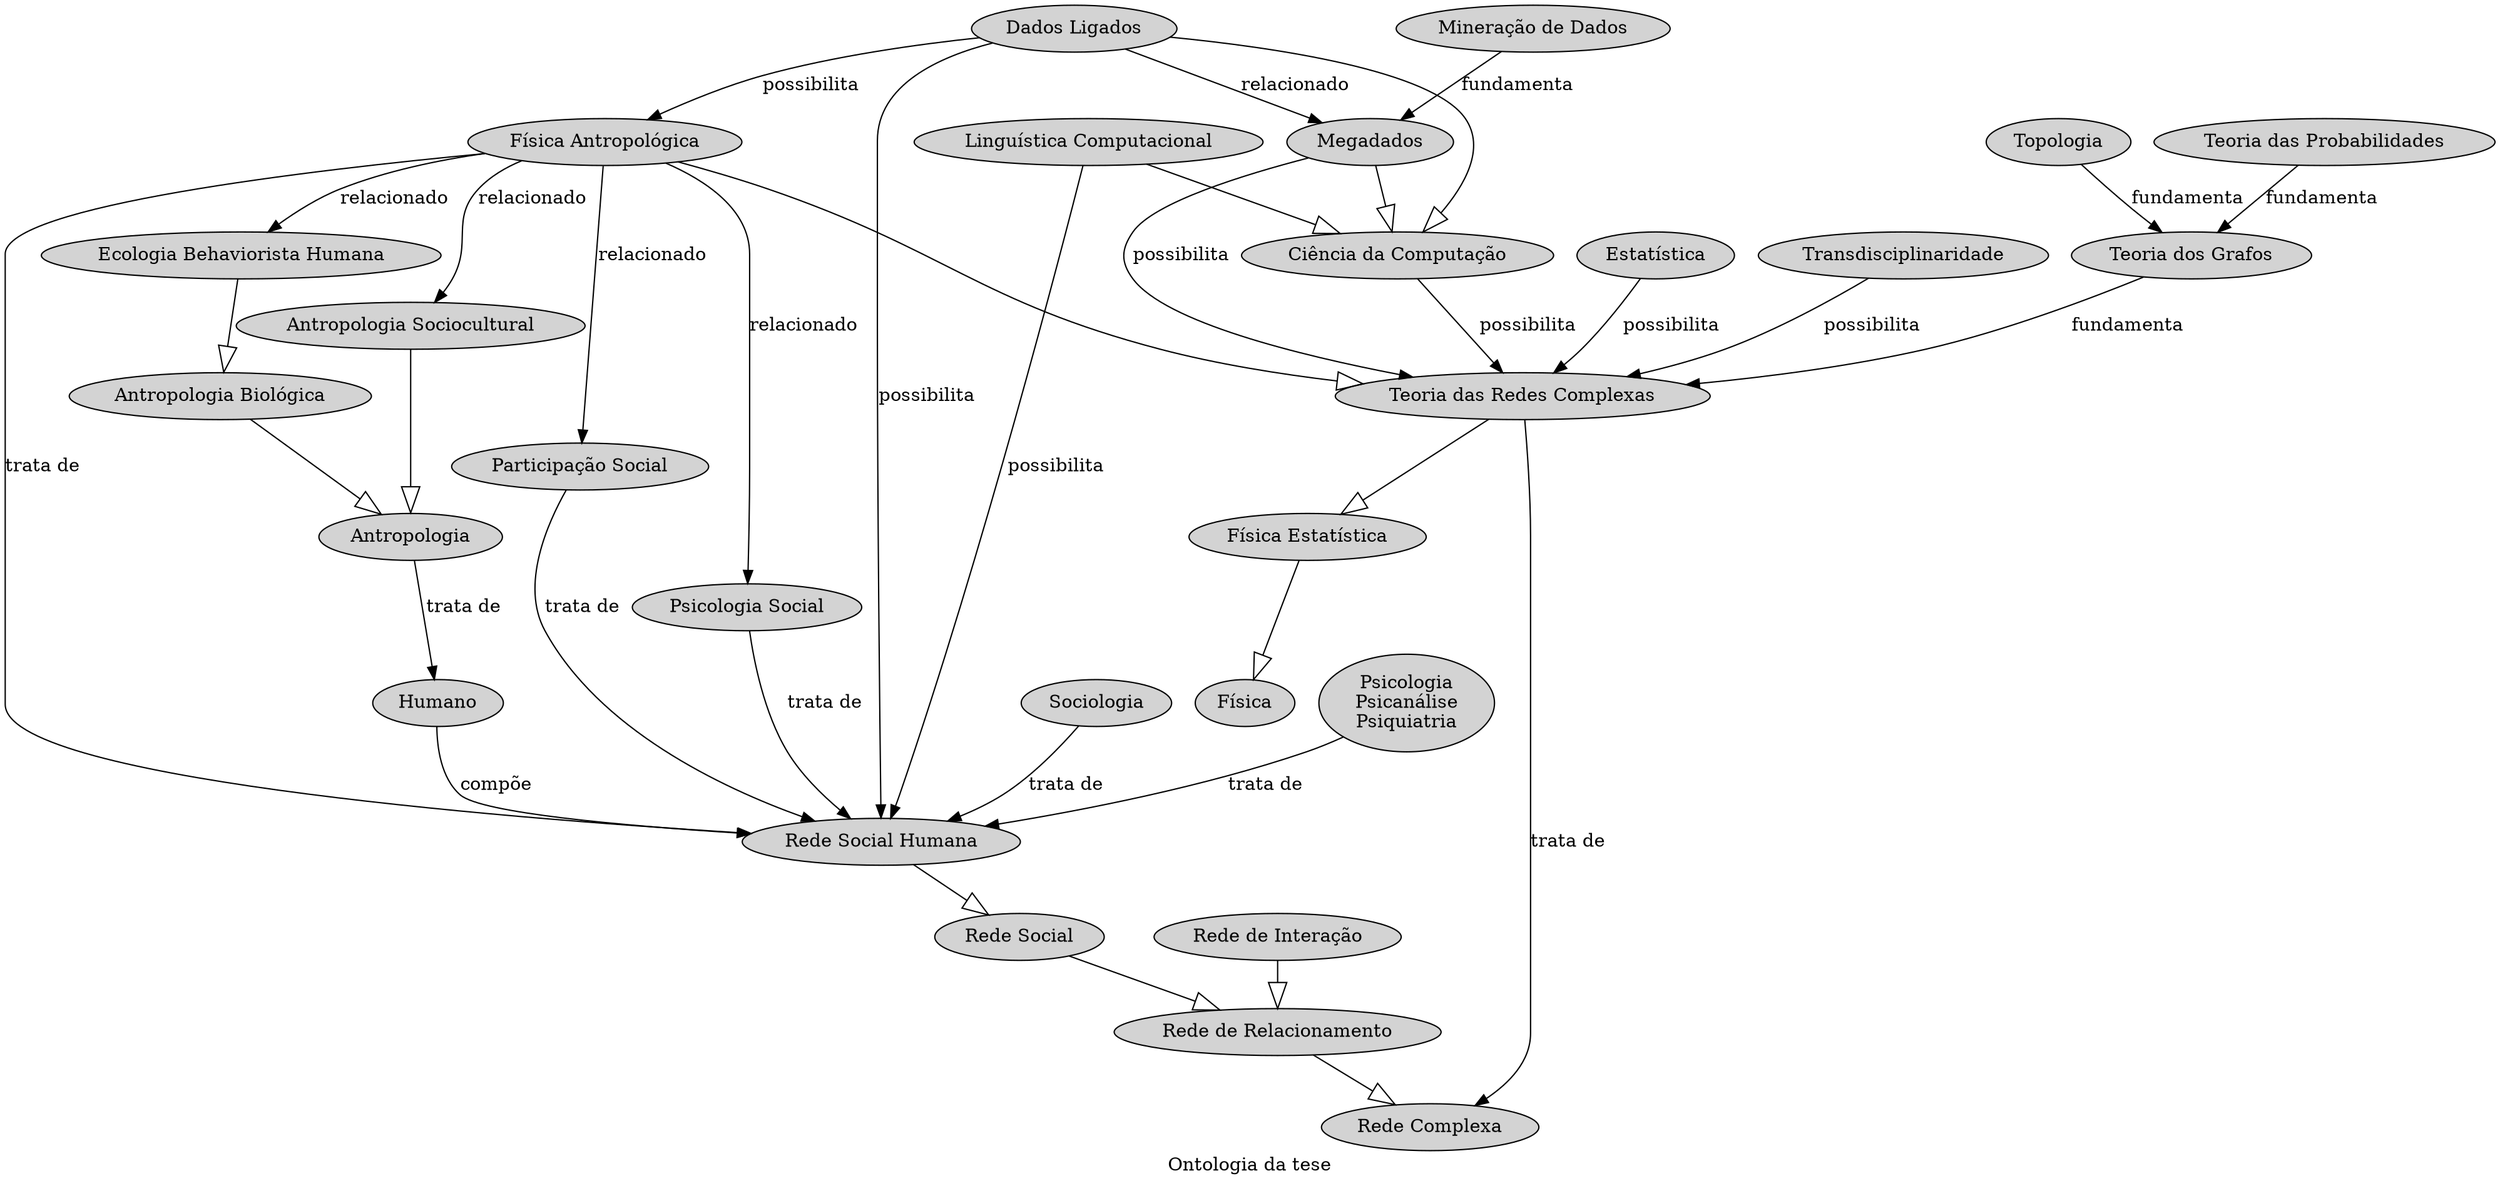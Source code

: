 digraph  {
	graph [label="Ontologia da tese"];
	Física	 [style=filled];
	"Física Estatística"	 [style=filled];
	"Física Estatística" -> Física	 [arrowhead=empty,
		arrowsize=2];
	"Teoria das Redes Complexas"	 [style=filled];
	"Teoria das Redes Complexas" -> "Física Estatística"	 [arrowhead=empty,
		arrowsize=2];
	"Rede Complexa"	 [style=filled];
	"Teoria das Redes Complexas" -> "Rede Complexa"	 [label="trata de"];
	"Teoria dos Grafos"	 [style=filled];
	"Teoria dos Grafos" -> "Teoria das Redes Complexas"	 [label=fundamenta];
	"Teoria das Probabilidades"	 [style=filled];
	"Teoria das Probabilidades" -> "Teoria dos Grafos"	 [label=fundamenta];
	Topologia	 [style=filled];
	Topologia -> "Teoria dos Grafos"	 [label=fundamenta];
	Megadados	 [style=filled];
	Megadados -> "Teoria das Redes Complexas"	 [label=possibilita];
	"Ciência da Computação"	 [style=filled];
	Megadados -> "Ciência da Computação"	 [arrowhead=empty,
		arrowsize=2];
	Estatística	 [style=filled];
	Estatística -> "Teoria das Redes Complexas"	 [label=possibilita];
	"Ciência da Computação" -> "Teoria das Redes Complexas"	 [label=possibilita];
	"Mineração de Dados"	 [style=filled];
	"Mineração de Dados" -> Megadados	 [label=fundamenta];
	Transdisciplinaridade	 [style=filled];
	Transdisciplinaridade -> "Teoria das Redes Complexas"	 [label=possibilita];
	"Rede de Relacionamento"	 [style=filled];
	"Rede de Relacionamento" -> "Rede Complexa"	 [arrowhead=empty,
		arrowsize=2];
	"Rede de Interação"	 [style=filled];
	"Rede de Interação" -> "Rede de Relacionamento"	 [arrowhead=empty,
		arrowsize=2];
	"Rede Social"	 [style=filled];
	"Rede Social" -> "Rede de Relacionamento"	 [arrowhead=empty,
		arrowsize=2];
	"Rede Social Humana"	 [style=filled];
	"Rede Social Humana" -> "Rede Social"	 [arrowhead=empty,
		arrowsize=2];
	Antropologia	 [style=filled];
	Humano	 [style=filled];
	Antropologia -> Humano	 [label="trata de"];
	"Antropologia Biológica"	 [style=filled];
	"Antropologia Biológica" -> Antropologia	 [arrowhead=empty,
		arrowsize=2];
	"Ecologia Behaviorista Humana"	 [style=filled];
	"Ecologia Behaviorista Humana" -> "Antropologia Biológica"	 [arrowhead=empty,
		arrowsize=2];
	"Antropologia Sociocultural"	 [style=filled];
	"Antropologia Sociocultural" -> Antropologia	 [arrowhead=empty,
		arrowsize=2];
	Humano -> "Rede Social Humana"	 [label=compõe];
	"Física Antropológica"	 [style=filled];
	"Física Antropológica" -> "Teoria das Redes Complexas"	 [arrowhead=empty,
		arrowsize=2];
	"Física Antropológica" -> "Rede Social Humana"	 [label="trata de"];
	"Física Antropológica" -> "Ecologia Behaviorista Humana"	 [label=relacionado];
	"Física Antropológica" -> "Antropologia Sociocultural"	 [label=relacionado];
	"Participação Social"	 [style=filled];
	"Física Antropológica" -> "Participação Social"	 [label=relacionado];
	"Psicologia Social"	 [style=filled];
	"Física Antropológica" -> "Psicologia Social"	 [label=relacionado];
	Sociologia	 [style=filled];
	Sociologia -> "Rede Social Humana"	 [label="trata de"];
	"Participação Social" -> "Rede Social Humana"	 [label="trata de"];
	"Psicologia Social" -> "Rede Social Humana"	 [label="trata de"];
	"Psicologia
Psicanálise
Psiquiatria"	 [style=filled];
	"Psicologia
Psicanálise
Psiquiatria" -> "Rede Social Humana"	 [label="trata de"];
	"Dados Ligados"	 [style=filled];
	"Dados Ligados" -> Megadados	 [label=relacionado];
	"Dados Ligados" -> "Ciência da Computação"	 [arrowhead=empty,
		arrowsize=2];
	"Dados Ligados" -> "Rede Social Humana"	 [label=possibilita];
	"Dados Ligados" -> "Física Antropológica"	 [label=possibilita];
	"Linguística Computacional"	 [style=filled];
	"Linguística Computacional" -> "Ciência da Computação"	 [arrowhead=empty,
		arrowsize=2];
	"Linguística Computacional" -> "Rede Social Humana"	 [label=possibilita];
}
